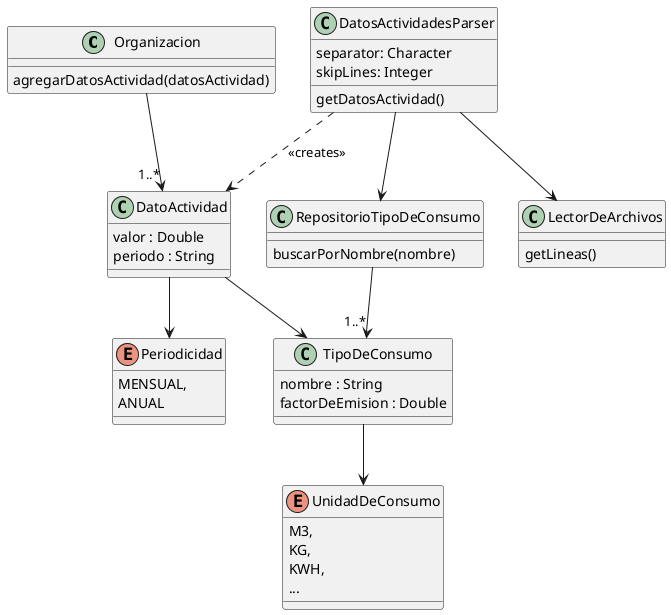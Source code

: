 @startuml

class Organizacion {
    agregarDatosActividad(datosActividad)
}

Organizacion --> "1..*" DatoActividad

class DatosActividadesParser {
    separator: Character
    skipLines: Integer
    getDatosActividad()
}

DatosActividadesParser --> LectorDeArchivos
DatosActividadesParser --> RepositorioTipoDeConsumo
DatosActividadesParser ..> DatoActividad : <<creates>>

class LectorDeArchivos {
    getLineas()
}

class DatoActividad {
    valor : Double
    periodo : String
}

DatoActividad --> TipoDeConsumo
DatoActividad --> Periodicidad

class RepositorioTipoDeConsumo {
    buscarPorNombre(nombre)
}

RepositorioTipoDeConsumo --> "1..*" TipoDeConsumo

class TipoDeConsumo {
    nombre : String
    factorDeEmision : Double
}

TipoDeConsumo --> UnidadDeConsumo

enum UnidadDeConsumo {
    M3,
    KG,
    KWH,
    ...
}

enum Periodicidad {
    MENSUAL,
    ANUAL
}

@enduml
